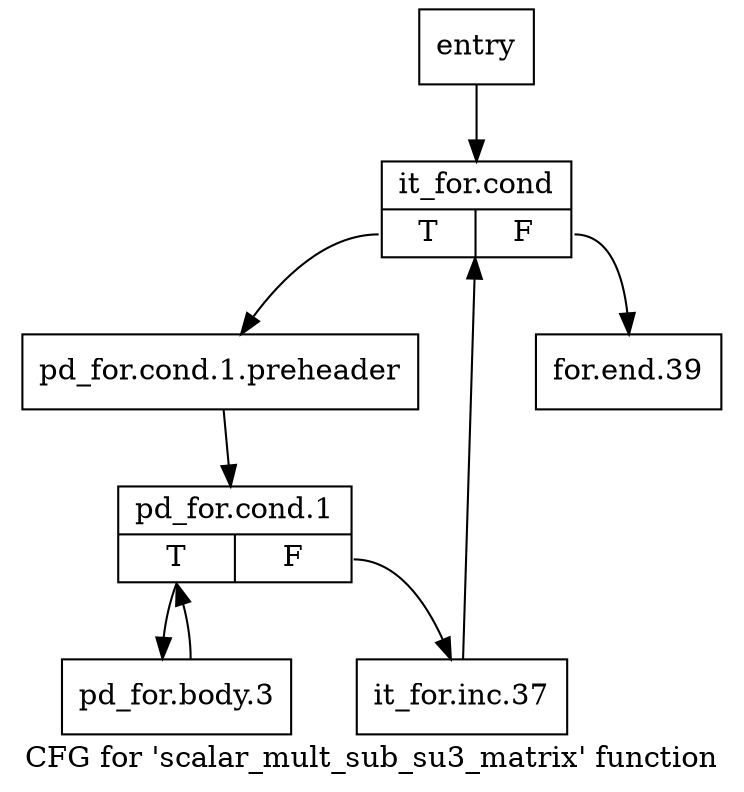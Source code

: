 digraph "CFG for 'scalar_mult_sub_su3_matrix' function" {
	label="CFG for 'scalar_mult_sub_su3_matrix' function";

	Node0x1886c90 [shape=record,label="{entry}"];
	Node0x1886c90 -> Node0x1886ce0;
	Node0x1886ce0 [shape=record,label="{it_for.cond|{<s0>T|<s1>F}}"];
	Node0x1886ce0:s0 -> Node0x1886d30;
	Node0x1886ce0:s1 -> Node0x1886e70;
	Node0x1886d30 [shape=record,label="{pd_for.cond.1.preheader}"];
	Node0x1886d30 -> Node0x1886d80;
	Node0x1886d80 [shape=record,label="{pd_for.cond.1|{<s0>T|<s1>F}}"];
	Node0x1886d80:s0 -> Node0x1886dd0;
	Node0x1886d80:s1 -> Node0x1886e20;
	Node0x1886dd0 [shape=record,label="{pd_for.body.3}"];
	Node0x1886dd0 -> Node0x1886d80;
	Node0x1886e20 [shape=record,label="{it_for.inc.37}"];
	Node0x1886e20 -> Node0x1886ce0;
	Node0x1886e70 [shape=record,label="{for.end.39}"];
}
